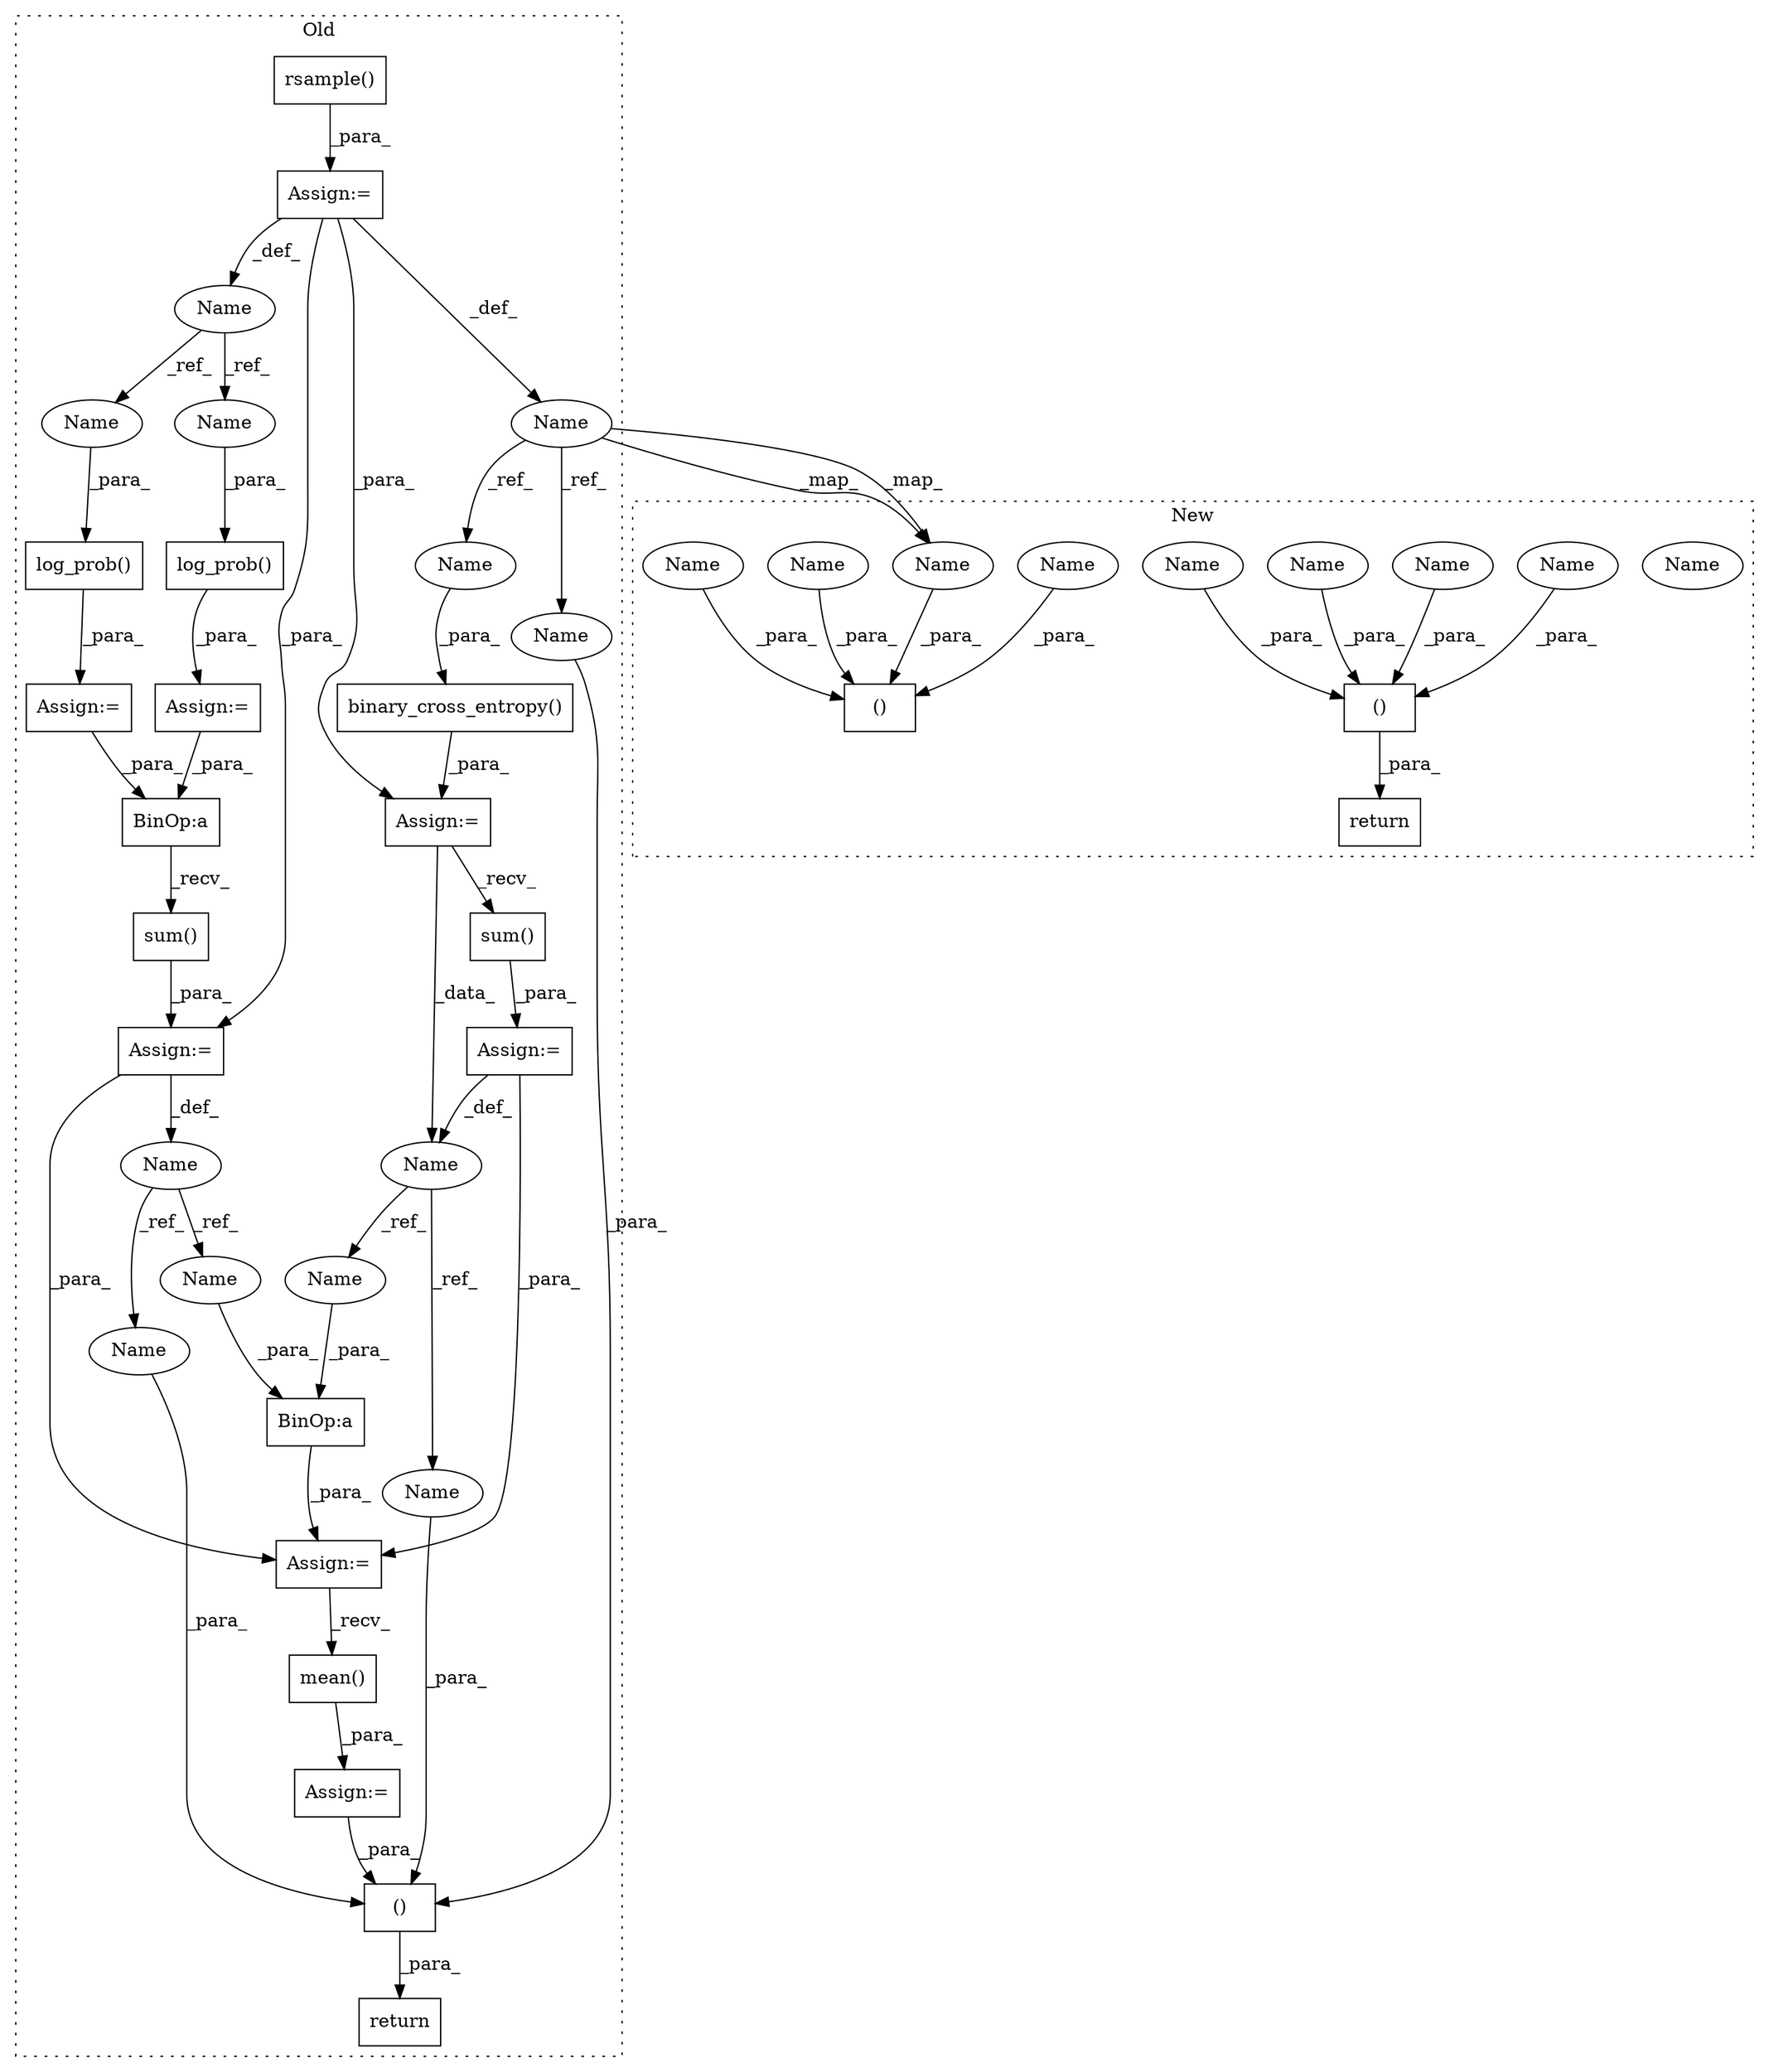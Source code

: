 digraph G {
subgraph cluster0 {
1 [label="sum()" a="75" s="2598" l="31" shape="box"];
3 [label="Assign:=" a="68" s="2595" l="3" shape="box"];
5 [label="return" a="93" s="2906" l="7" shape="box"];
6 [label="()" a="54" s="2917" l="41" shape="box"];
7 [label="Assign:=" a="68" s="2676" l="3" shape="box"];
8 [label="Assign:=" a="68" s="2645" l="3" shape="box"];
9 [label="log_prob()" a="75" s="2679,2691" l="11,1" shape="box"];
10 [label="BinOp:a" a="82" s="2818" l="3" shape="box"];
11 [label="BinOp:a" a="82" s="2724" l="3" shape="box"];
12 [label="sum()" a="75" s="2717" l="28" shape="box"];
13 [label="rsample()" a="75" s="2280" l="11" shape="box"];
14 [label="Name" a="87" s="2701" l="13" shape="ellipse"];
15 [label="Name" a="87" s="2576" l="19" shape="ellipse"];
16 [label="binary_cross_entropy()" a="75" s="2519,2548" l="23,19" shape="box"];
17 [label="log_prob()" a="75" s="2648,2660" l="11,1" shape="box"];
18 [label="Name" a="87" s="2276" l="1" shape="ellipse"];
19 [label="mean()" a="75" s="2885" l="11" shape="box"];
20 [label="Assign:=" a="68" s="2714" l="3" shape="box"];
21 [label="Assign:=" a="68" s="2516" l="3" shape="box"];
22 [label="Assign:=" a="68" s="2796" l="3" shape="box"];
23 [label="Assign:=" a="68" s="2277" l="3" shape="box"];
24 [label="Assign:=" a="68" s="2882" l="3" shape="box"];
26 [label="Name" a="87" s="2300" l="3" shape="ellipse"];
28 [label="Name" a="87" s="2690" l="1" shape="ellipse"];
29 [label="Name" a="87" s="2659" l="1" shape="ellipse"];
32 [label="Name" a="87" s="2940" l="13" shape="ellipse"];
33 [label="Name" a="87" s="2821" l="13" shape="ellipse"];
34 [label="Name" a="87" s="2542" l="3" shape="ellipse"];
35 [label="Name" a="87" s="2955" l="3" shape="ellipse"];
40 [label="Name" a="87" s="2799" l="19" shape="ellipse"];
41 [label="Name" a="87" s="2919" l="19" shape="ellipse"];
label = "Old";
style="dotted";
}
subgraph cluster1 {
2 [label="()" a="54" s="3026" l="25" shape="box"];
4 [label="return" a="93" s="3015" l="7" shape="box"];
25 [label="()" a="54" s="2954" l="25" shape="box"];
27 [label="Name" a="87" s="2976" l="3" shape="ellipse"];
30 [label="Name" a="87" s="3048" l="3" shape="ellipse"];
31 [label="Name" a="87" s="2976" l="3" shape="ellipse"];
36 [label="Name" a="87" s="3040" l="6" shape="ellipse"];
37 [label="Name" a="87" s="2968" l="6" shape="ellipse"];
38 [label="Name" a="87" s="3028" l="10" shape="ellipse"];
39 [label="Name" a="87" s="2956" l="10" shape="ellipse"];
42 [label="Name" a="87" s="2950" l="4" shape="ellipse"];
43 [label="Name" a="87" s="3022" l="4" shape="ellipse"];
label = "New";
style="dotted";
}
1 -> 3 [label="_para_"];
2 -> 4 [label="_para_"];
3 -> 15 [label="_def_"];
3 -> 22 [label="_para_"];
6 -> 5 [label="_para_"];
7 -> 11 [label="_para_"];
8 -> 11 [label="_para_"];
9 -> 7 [label="_para_"];
10 -> 22 [label="_para_"];
11 -> 12 [label="_recv_"];
12 -> 20 [label="_para_"];
13 -> 23 [label="_para_"];
14 -> 32 [label="_ref_"];
14 -> 33 [label="_ref_"];
15 -> 41 [label="_ref_"];
15 -> 40 [label="_ref_"];
16 -> 21 [label="_para_"];
17 -> 8 [label="_para_"];
18 -> 28 [label="_ref_"];
18 -> 29 [label="_ref_"];
19 -> 24 [label="_para_"];
20 -> 22 [label="_para_"];
20 -> 14 [label="_def_"];
21 -> 1 [label="_recv_"];
21 -> 15 [label="_data_"];
22 -> 19 [label="_recv_"];
23 -> 21 [label="_para_"];
23 -> 20 [label="_para_"];
23 -> 26 [label="_def_"];
23 -> 18 [label="_def_"];
24 -> 6 [label="_para_"];
26 -> 35 [label="_ref_"];
26 -> 34 [label="_ref_"];
26 -> 31 [label="_map_"];
26 -> 31 [label="_map_"];
28 -> 9 [label="_para_"];
29 -> 17 [label="_para_"];
30 -> 2 [label="_para_"];
31 -> 25 [label="_para_"];
32 -> 6 [label="_para_"];
33 -> 10 [label="_para_"];
34 -> 16 [label="_para_"];
35 -> 6 [label="_para_"];
36 -> 2 [label="_para_"];
37 -> 25 [label="_para_"];
38 -> 2 [label="_para_"];
39 -> 25 [label="_para_"];
40 -> 10 [label="_para_"];
41 -> 6 [label="_para_"];
42 -> 25 [label="_para_"];
43 -> 2 [label="_para_"];
}